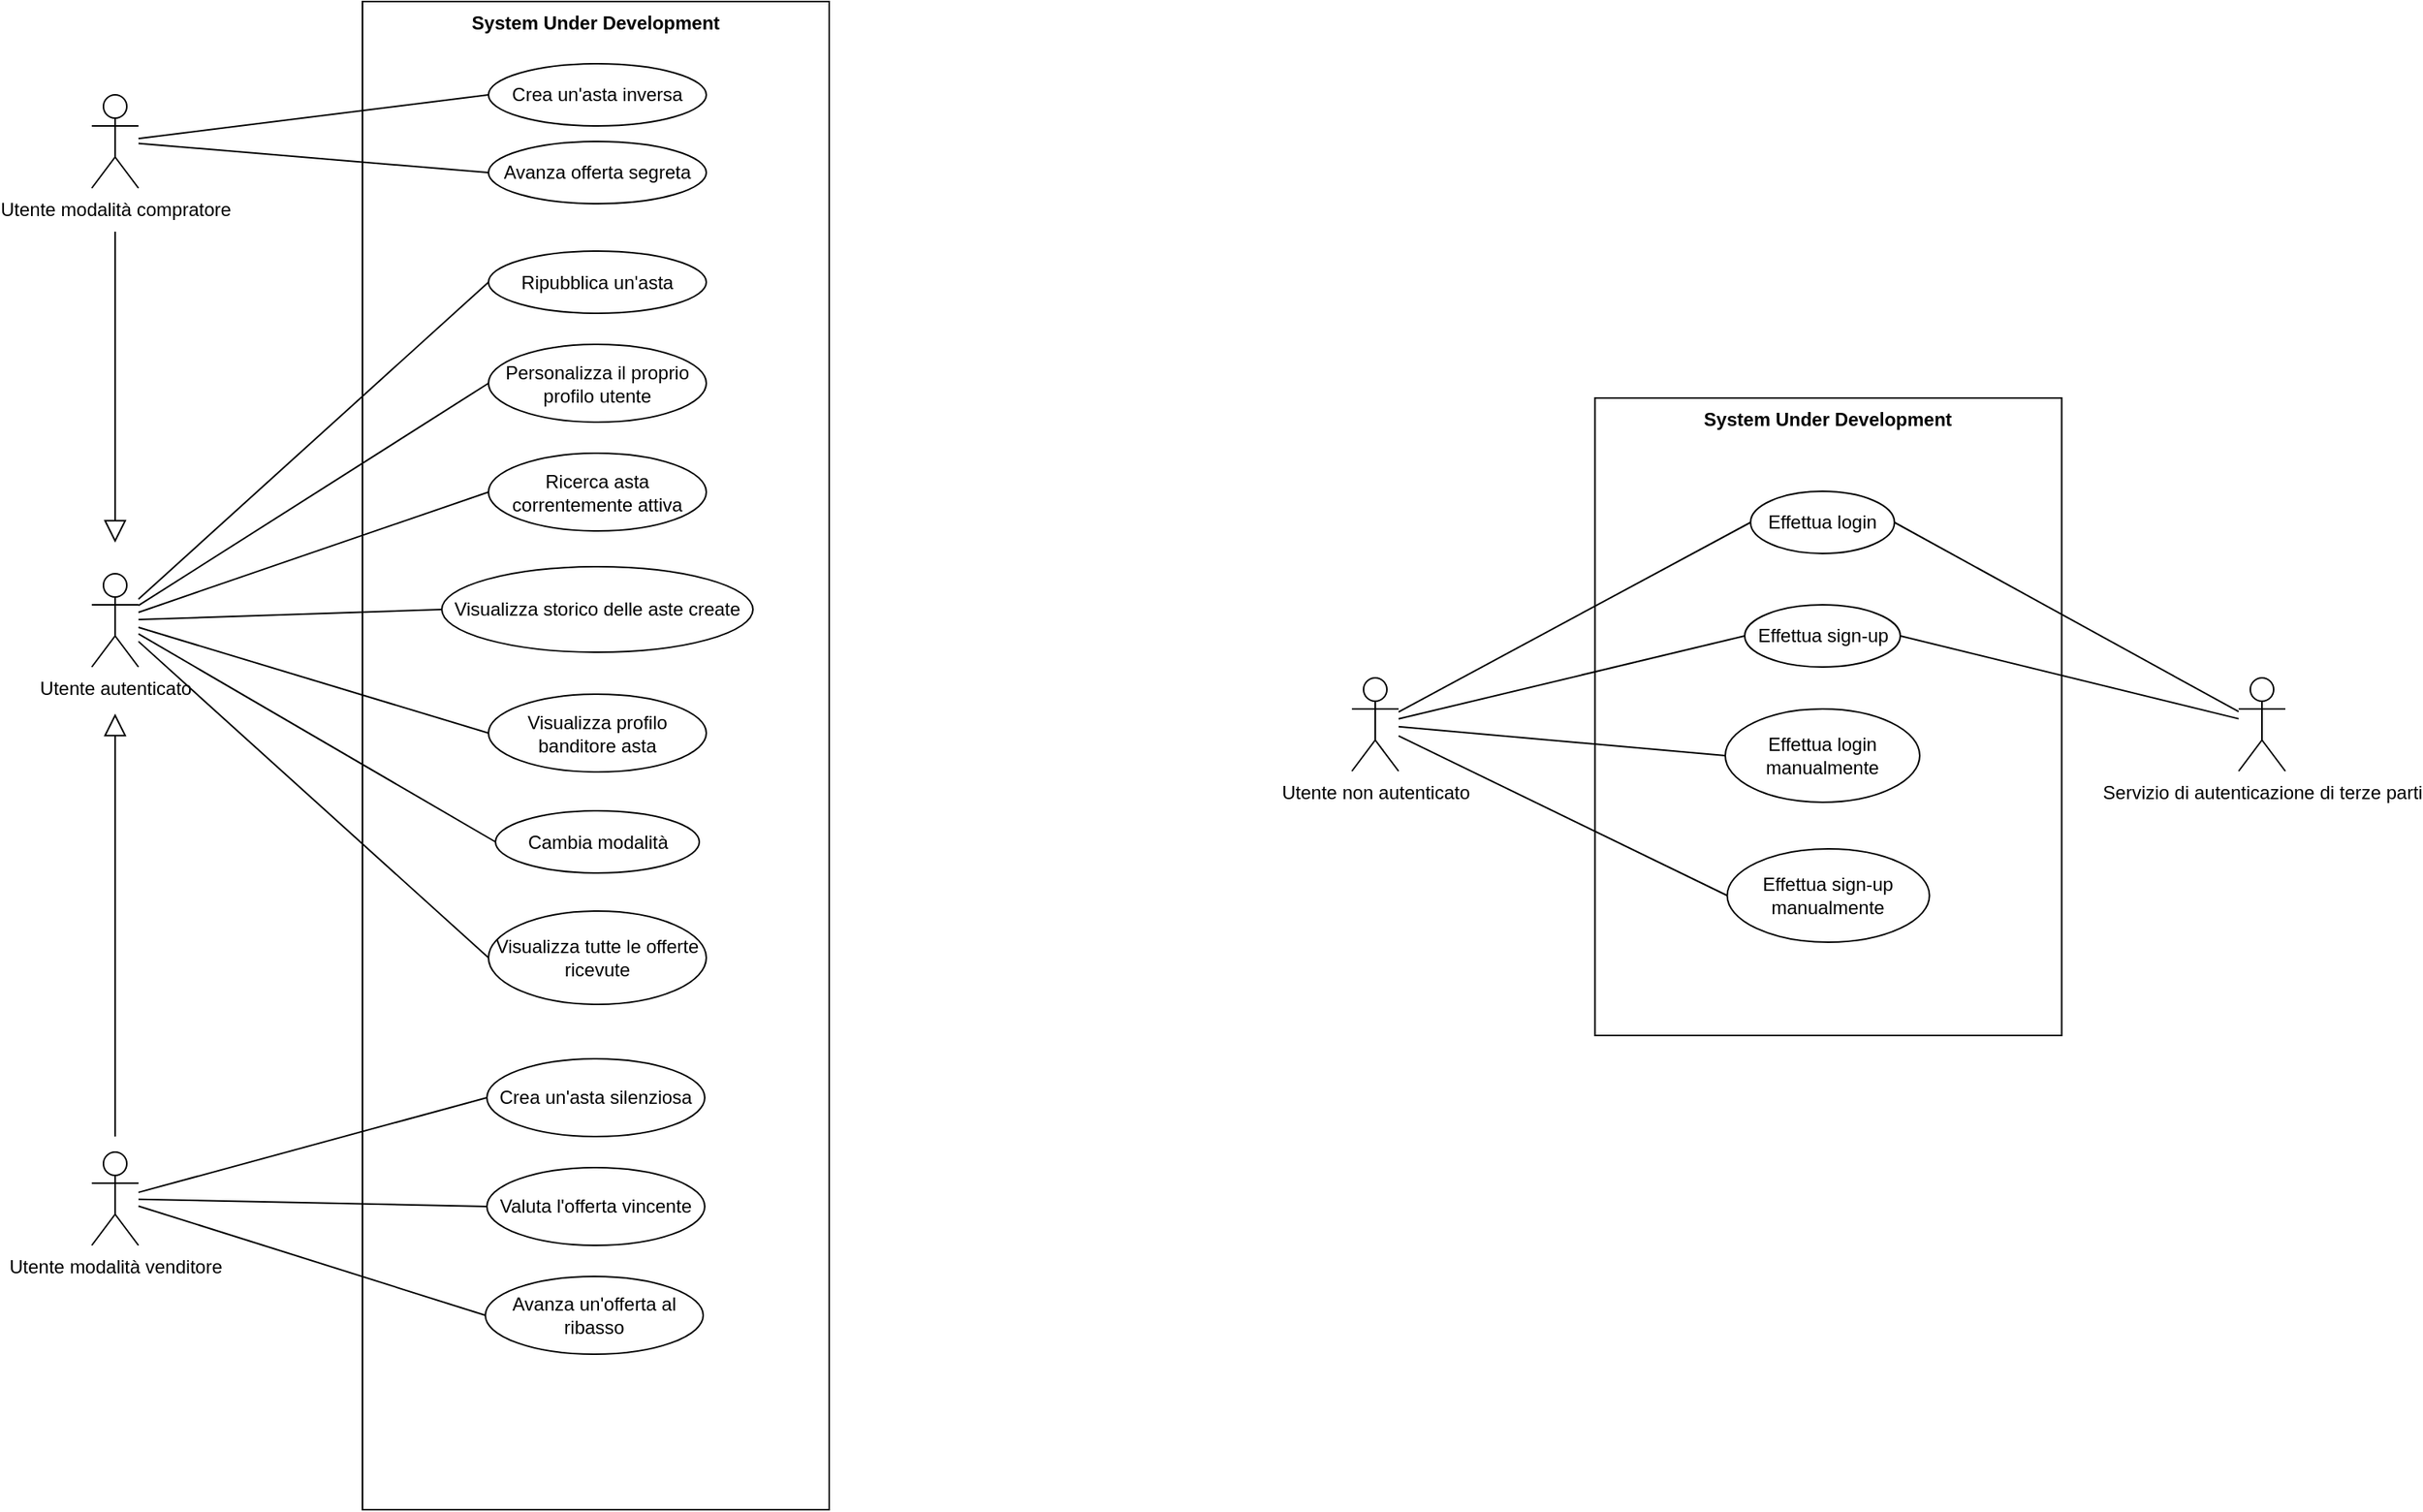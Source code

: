 <mxfile scale="1" border="0" version="24.7.8">
  <diagram name="Pagina-1" id="ZWpR9cmueOfMFITq08wA">
    <mxGraphModel dx="1687" dy="984" grid="1" gridSize="10" guides="1" tooltips="1" connect="1" arrows="1" fold="1" page="1" pageScale="1" pageWidth="827" pageHeight="1169" background="none" math="0" shadow="0">
      <root>
        <mxCell id="0" />
        <mxCell id="1" parent="0" />
        <mxCell id="dQ5Ys0_l53QWUdIFUhAE-28" value="System Under Development" style="shape=rect;html=1;verticalAlign=top;fontStyle=1;whiteSpace=wrap;align=center;" parent="1" vertex="1">
          <mxGeometry x="294" y="55" width="300" height="970" as="geometry" />
        </mxCell>
        <mxCell id="dQ5Ys0_l53QWUdIFUhAE-25" value="System Under Development" style="shape=rect;html=1;verticalAlign=top;fontStyle=1;whiteSpace=wrap;align=center;" parent="1" vertex="1">
          <mxGeometry x="1086.25" y="310" width="300" height="410" as="geometry" />
        </mxCell>
        <mxCell id="UcdNawBROZa9Rbr6OOtc-10" style="rounded=0;orthogonalLoop=1;jettySize=auto;html=1;entryX=0;entryY=0.5;entryDx=0;entryDy=0;jumpStyle=none;flowAnimation=0;shadow=0;endArrow=none;endFill=0;" parent="1" source="UcdNawBROZa9Rbr6OOtc-1" target="dQ5Ys0_l53QWUdIFUhAE-8" edge="1">
          <mxGeometry relative="1" as="geometry">
            <mxPoint x="150" y="535" as="sourcePoint" />
            <mxPoint x="442.5" y="355.0" as="targetPoint" />
          </mxGeometry>
        </mxCell>
        <mxCell id="UcdNawBROZa9Rbr6OOtc-13" value="" style="rounded=0;orthogonalLoop=1;jettySize=auto;html=1;endArrow=none;endFill=0;entryX=0;entryY=0.5;entryDx=0;entryDy=0;" parent="1" source="UcdNawBROZa9Rbr6OOtc-1" target="dQ5Ys0_l53QWUdIFUhAE-9" edge="1">
          <mxGeometry relative="1" as="geometry">
            <mxPoint x="444.0" y="415.0" as="targetPoint" />
          </mxGeometry>
        </mxCell>
        <mxCell id="UcdNawBROZa9Rbr6OOtc-20" value="" style="rounded=0;orthogonalLoop=1;jettySize=auto;html=1;endArrow=none;endFill=0;entryX=0;entryY=0.5;entryDx=0;entryDy=0;" parent="1" source="UcdNawBROZa9Rbr6OOtc-1" target="dQ5Ys0_l53QWUdIFUhAE-12" edge="1">
          <mxGeometry relative="1" as="geometry">
            <mxPoint x="430.0" y="610" as="targetPoint" />
          </mxGeometry>
        </mxCell>
        <mxCell id="UcdNawBROZa9Rbr6OOtc-22" value="" style="rounded=0;orthogonalLoop=1;jettySize=auto;html=1;endArrow=none;endFill=0;entryX=0;entryY=0.5;entryDx=0;entryDy=0;" parent="1" source="UcdNawBROZa9Rbr6OOtc-1" target="dQ5Ys0_l53QWUdIFUhAE-13" edge="1">
          <mxGeometry relative="1" as="geometry">
            <mxPoint x="435.0" y="675" as="targetPoint" />
          </mxGeometry>
        </mxCell>
        <mxCell id="ApR9a4W7tx-TJyEixwH0-2" value="" style="edgeStyle=none;curved=1;rounded=0;orthogonalLoop=1;jettySize=auto;html=1;fontSize=12;startSize=8;endSize=8;endArrow=none;endFill=0;entryX=0;entryY=0.5;entryDx=0;entryDy=0;" parent="1" source="UcdNawBROZa9Rbr6OOtc-1" target="dQ5Ys0_l53QWUdIFUhAE-7" edge="1">
          <mxGeometry relative="1" as="geometry">
            <mxPoint x="452.5" y="300.0" as="targetPoint" />
          </mxGeometry>
        </mxCell>
        <mxCell id="ApR9a4W7tx-TJyEixwH0-5" value="" style="edgeStyle=none;curved=1;rounded=0;orthogonalLoop=1;jettySize=auto;html=1;fontSize=12;startSize=8;endSize=8;endArrow=none;endFill=0;entryX=0;entryY=0.5;entryDx=0;entryDy=0;" parent="1" source="UcdNawBROZa9Rbr6OOtc-1" target="dQ5Ys0_l53QWUdIFUhAE-14" edge="1">
          <mxGeometry relative="1" as="geometry">
            <mxPoint x="430.0" y="770" as="targetPoint" />
          </mxGeometry>
        </mxCell>
        <mxCell id="UcdNawBROZa9Rbr6OOtc-1" value="Utente autenticato" style="shape=umlActor;verticalLabelPosition=bottom;verticalAlign=top;html=1;" parent="1" vertex="1">
          <mxGeometry x="120" y="423" width="30" height="60" as="geometry" />
        </mxCell>
        <mxCell id="UcdNawBROZa9Rbr6OOtc-26" value="" style="rounded=0;orthogonalLoop=1;jettySize=auto;html=1;endArrow=none;endFill=0;entryX=0;entryY=0.5;entryDx=0;entryDy=0;" parent="1" source="UcdNawBROZa9Rbr6OOtc-2" target="dQ5Ys0_l53QWUdIFUhAE-15" edge="1">
          <mxGeometry relative="1" as="geometry">
            <mxPoint x="460.0" y="845.0" as="targetPoint" />
          </mxGeometry>
        </mxCell>
        <mxCell id="UcdNawBROZa9Rbr6OOtc-28" value="" style="rounded=0;orthogonalLoop=1;jettySize=auto;html=1;endArrow=none;endFill=0;entryX=0;entryY=0.5;entryDx=0;entryDy=0;" parent="1" source="UcdNawBROZa9Rbr6OOtc-2" target="dQ5Ys0_l53QWUdIFUhAE-16" edge="1">
          <mxGeometry relative="1" as="geometry">
            <mxPoint x="460.0" y="905" as="targetPoint" />
          </mxGeometry>
        </mxCell>
        <mxCell id="UcdNawBROZa9Rbr6OOtc-30" value="" style="rounded=0;orthogonalLoop=1;jettySize=auto;html=1;endArrow=none;endFill=0;entryX=0;entryY=0.5;entryDx=0;entryDy=0;" parent="1" source="UcdNawBROZa9Rbr6OOtc-2" target="dQ5Ys0_l53QWUdIFUhAE-17" edge="1">
          <mxGeometry relative="1" as="geometry">
            <mxPoint x="460.0" y="970" as="targetPoint" />
          </mxGeometry>
        </mxCell>
        <mxCell id="UcdNawBROZa9Rbr6OOtc-2" value="Utente modalità venditore" style="shape=umlActor;verticalLabelPosition=bottom;verticalAlign=top;html=1;" parent="1" vertex="1">
          <mxGeometry x="120" y="795" width="30" height="60" as="geometry" />
        </mxCell>
        <mxCell id="UcdNawBROZa9Rbr6OOtc-32" value="" style="rounded=0;orthogonalLoop=1;jettySize=auto;html=1;endArrow=none;endFill=0;entryX=0;entryY=0.5;entryDx=0;entryDy=0;" parent="1" source="UcdNawBROZa9Rbr6OOtc-5" target="dQ5Ys0_l53QWUdIFUhAE-5" edge="1">
          <mxGeometry relative="1" as="geometry">
            <mxPoint x="462.5" y="143" as="targetPoint" />
          </mxGeometry>
        </mxCell>
        <mxCell id="UcdNawBROZa9Rbr6OOtc-34" value="" style="rounded=0;orthogonalLoop=1;jettySize=auto;html=1;endArrow=none;endFill=0;entryX=0;entryY=0.5;entryDx=0;entryDy=0;" parent="1" source="UcdNawBROZa9Rbr6OOtc-5" target="dQ5Ys0_l53QWUdIFUhAE-6" edge="1">
          <mxGeometry relative="1" as="geometry">
            <mxPoint x="462.5" y="190.0" as="targetPoint" />
          </mxGeometry>
        </mxCell>
        <mxCell id="UcdNawBROZa9Rbr6OOtc-5" value="Utente modalità compratore" style="shape=umlActor;verticalLabelPosition=bottom;verticalAlign=top;html=1;" parent="1" vertex="1">
          <mxGeometry x="120" y="115" width="30" height="60" as="geometry" />
        </mxCell>
        <mxCell id="UcdNawBROZa9Rbr6OOtc-37" value="Utente non autenticato" style="shape=umlActor;verticalLabelPosition=bottom;verticalAlign=top;html=1;" parent="1" vertex="1">
          <mxGeometry x="930" y="490" width="30" height="60" as="geometry" />
        </mxCell>
        <mxCell id="UcdNawBROZa9Rbr6OOtc-50" value="Servizio di autenticazione di terze parti" style="shape=umlActor;verticalLabelPosition=bottom;verticalAlign=top;html=1;" parent="1" vertex="1">
          <mxGeometry x="1500" y="490" width="30" height="60" as="geometry" />
        </mxCell>
        <mxCell id="dQ5Ys0_l53QWUdIFUhAE-18" value="" style="edgeStyle=none;html=1;endArrow=block;endFill=0;endSize=12;verticalAlign=bottom;rounded=0;" parent="1" edge="1">
          <mxGeometry width="160" relative="1" as="geometry">
            <mxPoint x="135" y="203" as="sourcePoint" />
            <mxPoint x="135" y="403" as="targetPoint" />
          </mxGeometry>
        </mxCell>
        <mxCell id="dQ5Ys0_l53QWUdIFUhAE-19" value="" style="edgeStyle=none;html=1;endArrow=block;endFill=0;endSize=12;verticalAlign=bottom;rounded=0;" parent="1" edge="1">
          <mxGeometry width="160" relative="1" as="geometry">
            <mxPoint x="135" y="785" as="sourcePoint" />
            <mxPoint x="135" y="513" as="targetPoint" />
          </mxGeometry>
        </mxCell>
        <mxCell id="dQ5Ys0_l53QWUdIFUhAE-20" value="Effettua login" style="ellipse;whiteSpace=wrap;html=1;" parent="1" vertex="1">
          <mxGeometry x="1186.25" y="370" width="92.5" height="40" as="geometry" />
        </mxCell>
        <mxCell id="dQ5Ys0_l53QWUdIFUhAE-22" value="Effettua login manualmente" style="ellipse;whiteSpace=wrap;html=1;" parent="1" vertex="1">
          <mxGeometry x="1170" y="510" width="125" height="60" as="geometry" />
        </mxCell>
        <mxCell id="dQ5Ys0_l53QWUdIFUhAE-23" value="Effettua sign-up manualmente" style="ellipse;whiteSpace=wrap;html=1;" parent="1" vertex="1">
          <mxGeometry x="1171.25" y="600" width="130" height="60" as="geometry" />
        </mxCell>
        <mxCell id="dQ5Ys0_l53QWUdIFUhAE-21" value="Effettua sign-up" style="ellipse;whiteSpace=wrap;html=1;" parent="1" vertex="1">
          <mxGeometry x="1182.5" y="443" width="100" height="40" as="geometry" />
        </mxCell>
        <mxCell id="ApR9a4W7tx-TJyEixwH0-7" style="edgeStyle=none;curved=1;rounded=0;orthogonalLoop=1;jettySize=auto;html=1;entryX=0;entryY=0.5;entryDx=0;entryDy=0;fontSize=12;startSize=8;endSize=8;endArrow=none;endFill=0;" parent="1" source="UcdNawBROZa9Rbr6OOtc-37" target="dQ5Ys0_l53QWUdIFUhAE-21" edge="1">
          <mxGeometry relative="1" as="geometry">
            <mxPoint x="960" y="508.756" as="sourcePoint" />
            <mxPoint x="1135.0" y="490.5" as="targetPoint" />
          </mxGeometry>
        </mxCell>
        <mxCell id="UcdNawBROZa9Rbr6OOtc-39" value="" style="rounded=0;orthogonalLoop=1;jettySize=auto;html=1;endArrow=none;endFill=0;entryX=0;entryY=0.5;entryDx=0;entryDy=0;" parent="1" source="UcdNawBROZa9Rbr6OOtc-37" target="dQ5Ys0_l53QWUdIFUhAE-23" edge="1">
          <mxGeometry relative="1" as="geometry">
            <mxPoint x="960" y="504.033" as="sourcePoint" />
            <mxPoint x="1200.666" y="449.282" as="targetPoint" />
          </mxGeometry>
        </mxCell>
        <mxCell id="ApR9a4W7tx-TJyEixwH0-8" style="edgeStyle=none;curved=1;rounded=0;orthogonalLoop=1;jettySize=auto;html=1;entryX=0;entryY=0.5;entryDx=0;entryDy=0;fontSize=12;startSize=8;endSize=8;endArrow=none;endFill=0;" parent="1" source="UcdNawBROZa9Rbr6OOtc-37" target="dQ5Ys0_l53QWUdIFUhAE-22" edge="1">
          <mxGeometry relative="1" as="geometry">
            <mxPoint x="960" y="513.279" as="sourcePoint" />
            <mxPoint x="1130" y="572.5" as="targetPoint" />
          </mxGeometry>
        </mxCell>
        <mxCell id="ApR9a4W7tx-TJyEixwH0-11" style="edgeStyle=none;curved=1;rounded=0;orthogonalLoop=1;jettySize=auto;html=1;fontSize=12;startSize=8;endSize=8;endArrow=none;endFill=0;exitX=1;exitY=0.5;exitDx=0;exitDy=0;" parent="1" source="dQ5Ys0_l53QWUdIFUhAE-21" target="UcdNawBROZa9Rbr6OOtc-50" edge="1">
          <mxGeometry relative="1" as="geometry">
            <mxPoint x="1333.258" y="499.92" as="sourcePoint" />
            <mxPoint x="1490" y="530" as="targetPoint" />
          </mxGeometry>
        </mxCell>
        <mxCell id="ApR9a4W7tx-TJyEixwH0-10" style="edgeStyle=none;curved=1;rounded=0;orthogonalLoop=1;jettySize=auto;html=1;fontSize=12;startSize=8;endSize=8;endArrow=none;endFill=0;exitX=1;exitY=0.5;exitDx=0;exitDy=0;" parent="1" source="dQ5Ys0_l53QWUdIFUhAE-20" target="UcdNawBROZa9Rbr6OOtc-50" edge="1">
          <mxGeometry relative="1" as="geometry">
            <mxPoint x="1322.215" y="557.552" as="sourcePoint" />
            <mxPoint x="1490" y="520" as="targetPoint" />
          </mxGeometry>
        </mxCell>
        <mxCell id="ApR9a4W7tx-TJyEixwH0-9" style="edgeStyle=none;curved=1;rounded=0;orthogonalLoop=1;jettySize=auto;html=1;entryX=0;entryY=0.5;entryDx=0;entryDy=0;fontSize=12;startSize=8;endSize=8;endArrow=none;endFill=0;" parent="1" source="UcdNawBROZa9Rbr6OOtc-37" target="dQ5Ys0_l53QWUdIFUhAE-20" edge="1">
          <mxGeometry relative="1" as="geometry">
            <mxPoint x="960" y="517.461" as="sourcePoint" />
            <mxPoint x="1161.0" y="625.5" as="targetPoint" />
          </mxGeometry>
        </mxCell>
        <mxCell id="dQ5Ys0_l53QWUdIFUhAE-5" value="Crea un&#39;asta inversa" style="ellipse;whiteSpace=wrap;html=1;" parent="1" vertex="1">
          <mxGeometry x="375" y="95" width="140" height="40" as="geometry" />
        </mxCell>
        <mxCell id="dQ5Ys0_l53QWUdIFUhAE-6" value="Avanza offerta segreta" style="ellipse;whiteSpace=wrap;html=1;" parent="1" vertex="1">
          <mxGeometry x="375" y="145" width="140" height="40" as="geometry" />
        </mxCell>
        <mxCell id="dQ5Ys0_l53QWUdIFUhAE-7" value="Ripubblica un&#39;asta" style="ellipse;whiteSpace=wrap;html=1;" parent="1" vertex="1">
          <mxGeometry x="375" y="215.5" width="140" height="40" as="geometry" />
        </mxCell>
        <mxCell id="dQ5Ys0_l53QWUdIFUhAE-8" value="Personalizza il proprio profilo utente" style="ellipse;whiteSpace=wrap;html=1;" parent="1" vertex="1">
          <mxGeometry x="375" y="275.5" width="140" height="50" as="geometry" />
        </mxCell>
        <mxCell id="dQ5Ys0_l53QWUdIFUhAE-9" value="Ricerca asta correntemente attiva" style="ellipse;whiteSpace=wrap;html=1;" parent="1" vertex="1">
          <mxGeometry x="375" y="345.5" width="140" height="50" as="geometry" />
        </mxCell>
        <mxCell id="dQ5Ys0_l53QWUdIFUhAE-12" value="Visualizza storico delle aste create" style="ellipse;whiteSpace=wrap;html=1;" parent="1" vertex="1">
          <mxGeometry x="345" y="418.5" width="200" height="55" as="geometry" />
        </mxCell>
        <mxCell id="dQ5Ys0_l53QWUdIFUhAE-13" value="Visualizza profilo banditore asta" style="ellipse;whiteSpace=wrap;html=1;" parent="1" vertex="1">
          <mxGeometry x="375" y="500.5" width="140" height="50" as="geometry" />
        </mxCell>
        <mxCell id="dQ5Ys0_l53QWUdIFUhAE-14" value="Cambia modalità" style="ellipse;whiteSpace=wrap;html=1;" parent="1" vertex="1">
          <mxGeometry x="379.5" y="575.5" width="131" height="40" as="geometry" />
        </mxCell>
        <mxCell id="dQ5Ys0_l53QWUdIFUhAE-15" value="Crea un&#39;asta silenziosa" style="ellipse;whiteSpace=wrap;html=1;" parent="1" vertex="1">
          <mxGeometry x="374" y="735" width="140" height="50" as="geometry" />
        </mxCell>
        <mxCell id="dQ5Ys0_l53QWUdIFUhAE-16" value="Valuta l&#39;offerta vincente" style="ellipse;whiteSpace=wrap;html=1;" parent="1" vertex="1">
          <mxGeometry x="374" y="805" width="140" height="50" as="geometry" />
        </mxCell>
        <mxCell id="dQ5Ys0_l53QWUdIFUhAE-17" value="Avanza un&#39;offerta al ribasso" style="ellipse;whiteSpace=wrap;html=1;" parent="1" vertex="1">
          <mxGeometry x="373" y="875" width="140" height="50" as="geometry" />
        </mxCell>
        <mxCell id="mK1e8or-9muM-dHLoK4r-4" value="Visualizza tutte le offerte ricevute" style="ellipse;whiteSpace=wrap;html=1;" vertex="1" parent="1">
          <mxGeometry x="375" y="640" width="140" height="60" as="geometry" />
        </mxCell>
        <mxCell id="mK1e8or-9muM-dHLoK4r-5" value="" style="edgeStyle=none;html=1;endArrow=none;verticalAlign=bottom;rounded=0;entryX=0;entryY=0.5;entryDx=0;entryDy=0;" edge="1" parent="1" source="UcdNawBROZa9Rbr6OOtc-1" target="mK1e8or-9muM-dHLoK4r-4">
          <mxGeometry width="160" relative="1" as="geometry">
            <mxPoint x="140" y="640" as="sourcePoint" />
            <mxPoint x="300" y="640" as="targetPoint" />
          </mxGeometry>
        </mxCell>
      </root>
    </mxGraphModel>
  </diagram>
</mxfile>
